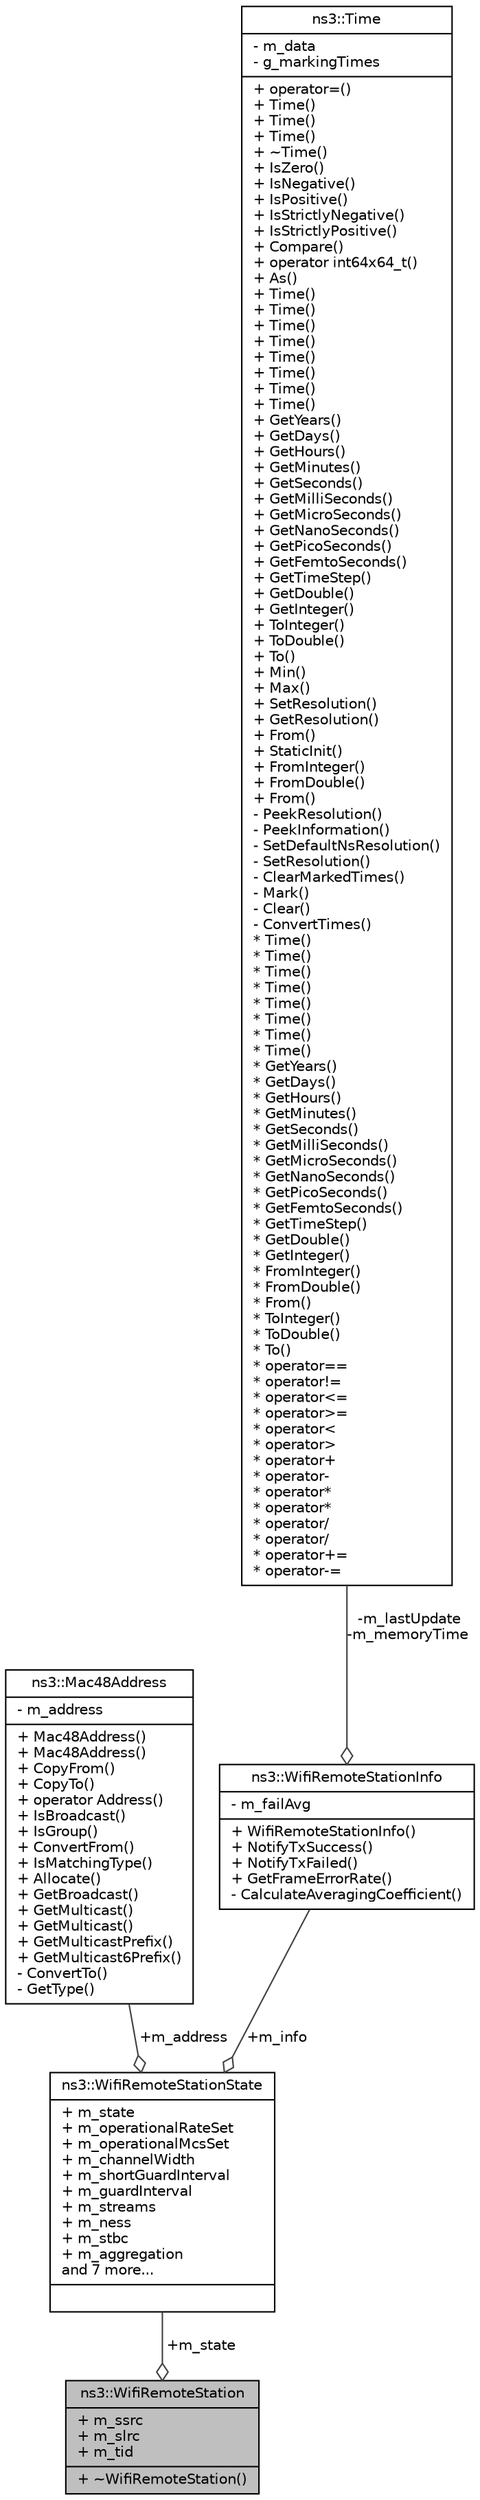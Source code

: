 digraph "ns3::WifiRemoteStation"
{
  edge [fontname="Helvetica",fontsize="10",labelfontname="Helvetica",labelfontsize="10"];
  node [fontname="Helvetica",fontsize="10",shape=record];
  Node1 [label="{ns3::WifiRemoteStation\n|+ m_ssrc\l+ m_slrc\l+ m_tid\l|+ ~WifiRemoteStation()\l}",height=0.2,width=0.4,color="black", fillcolor="grey75", style="filled", fontcolor="black"];
  Node2 -> Node1 [color="grey25",fontsize="10",style="solid",label=" +m_state" ,arrowhead="odiamond"];
  Node2 [label="{ns3::WifiRemoteStationState\n|+ m_state\l+ m_operationalRateSet\l+ m_operationalMcsSet\l+ m_channelWidth\l+ m_shortGuardInterval\l+ m_guardInterval\l+ m_streams\l+ m_ness\l+ m_stbc\l+ m_aggregation\land 7 more...\l|}",height=0.2,width=0.4,color="black", fillcolor="white", style="filled",URL="$d1/dc6/structns3_1_1WifiRemoteStationState.html"];
  Node3 -> Node2 [color="grey25",fontsize="10",style="solid",label=" +m_address" ,arrowhead="odiamond"];
  Node3 [label="{ns3::Mac48Address\n|- m_address\l|+ Mac48Address()\l+ Mac48Address()\l+ CopyFrom()\l+ CopyTo()\l+ operator Address()\l+ IsBroadcast()\l+ IsGroup()\l+ ConvertFrom()\l+ IsMatchingType()\l+ Allocate()\l+ GetBroadcast()\l+ GetMulticast()\l+ GetMulticast()\l+ GetMulticastPrefix()\l+ GetMulticast6Prefix()\l- ConvertTo()\l- GetType()\l}",height=0.2,width=0.4,color="black", fillcolor="white", style="filled",URL="$db/dee/classns3_1_1Mac48Address.html",tooltip="an EUI-48 address "];
  Node4 -> Node2 [color="grey25",fontsize="10",style="solid",label=" +m_info" ,arrowhead="odiamond"];
  Node4 [label="{ns3::WifiRemoteStationInfo\n|- m_failAvg\l|+ WifiRemoteStationInfo()\l+ NotifyTxSuccess()\l+ NotifyTxFailed()\l+ GetFrameErrorRate()\l- CalculateAveragingCoefficient()\l}",height=0.2,width=0.4,color="black", fillcolor="white", style="filled",URL="$df/de5/classns3_1_1WifiRemoteStationInfo.html",tooltip="Tid independent remote station statistics. "];
  Node5 -> Node4 [color="grey25",fontsize="10",style="solid",label=" -m_lastUpdate\n-m_memoryTime" ,arrowhead="odiamond"];
  Node5 [label="{ns3::Time\n|- m_data\l- g_markingTimes\l|+ operator=()\l+ Time()\l+ Time()\l+ Time()\l+ ~Time()\l+ IsZero()\l+ IsNegative()\l+ IsPositive()\l+ IsStrictlyNegative()\l+ IsStrictlyPositive()\l+ Compare()\l+ operator int64x64_t()\l+ As()\l+ Time()\l+ Time()\l+ Time()\l+ Time()\l+ Time()\l+ Time()\l+ Time()\l+ Time()\l+ GetYears()\l+ GetDays()\l+ GetHours()\l+ GetMinutes()\l+ GetSeconds()\l+ GetMilliSeconds()\l+ GetMicroSeconds()\l+ GetNanoSeconds()\l+ GetPicoSeconds()\l+ GetFemtoSeconds()\l+ GetTimeStep()\l+ GetDouble()\l+ GetInteger()\l+ ToInteger()\l+ ToDouble()\l+ To()\l+ Min()\l+ Max()\l+ SetResolution()\l+ GetResolution()\l+ From()\l+ StaticInit()\l+ FromInteger()\l+ FromDouble()\l+ From()\l- PeekResolution()\l- PeekInformation()\l- SetDefaultNsResolution()\l- SetResolution()\l- ClearMarkedTimes()\l- Mark()\l- Clear()\l- ConvertTimes()\l* Time()\l* Time()\l* Time()\l* Time()\l* Time()\l* Time()\l* Time()\l* Time()\l* GetYears()\l* GetDays()\l* GetHours()\l* GetMinutes()\l* GetSeconds()\l* GetMilliSeconds()\l* GetMicroSeconds()\l* GetNanoSeconds()\l* GetPicoSeconds()\l* GetFemtoSeconds()\l* GetTimeStep()\l* GetDouble()\l* GetInteger()\l* FromInteger()\l* FromDouble()\l* From()\l* ToInteger()\l* ToDouble()\l* To()\l* operator==\l* operator!=\l* operator\<=\l* operator\>=\l* operator\<\l* operator\>\l* operator+\l* operator-\l* operator*\l* operator*\l* operator/\l* operator/\l* operator+=\l* operator-=\l}",height=0.2,width=0.4,color="black", fillcolor="white", style="filled",URL="$dc/d04/classns3_1_1Time.html",tooltip="Simulation virtual time values and global simulation resolution. "];
}
